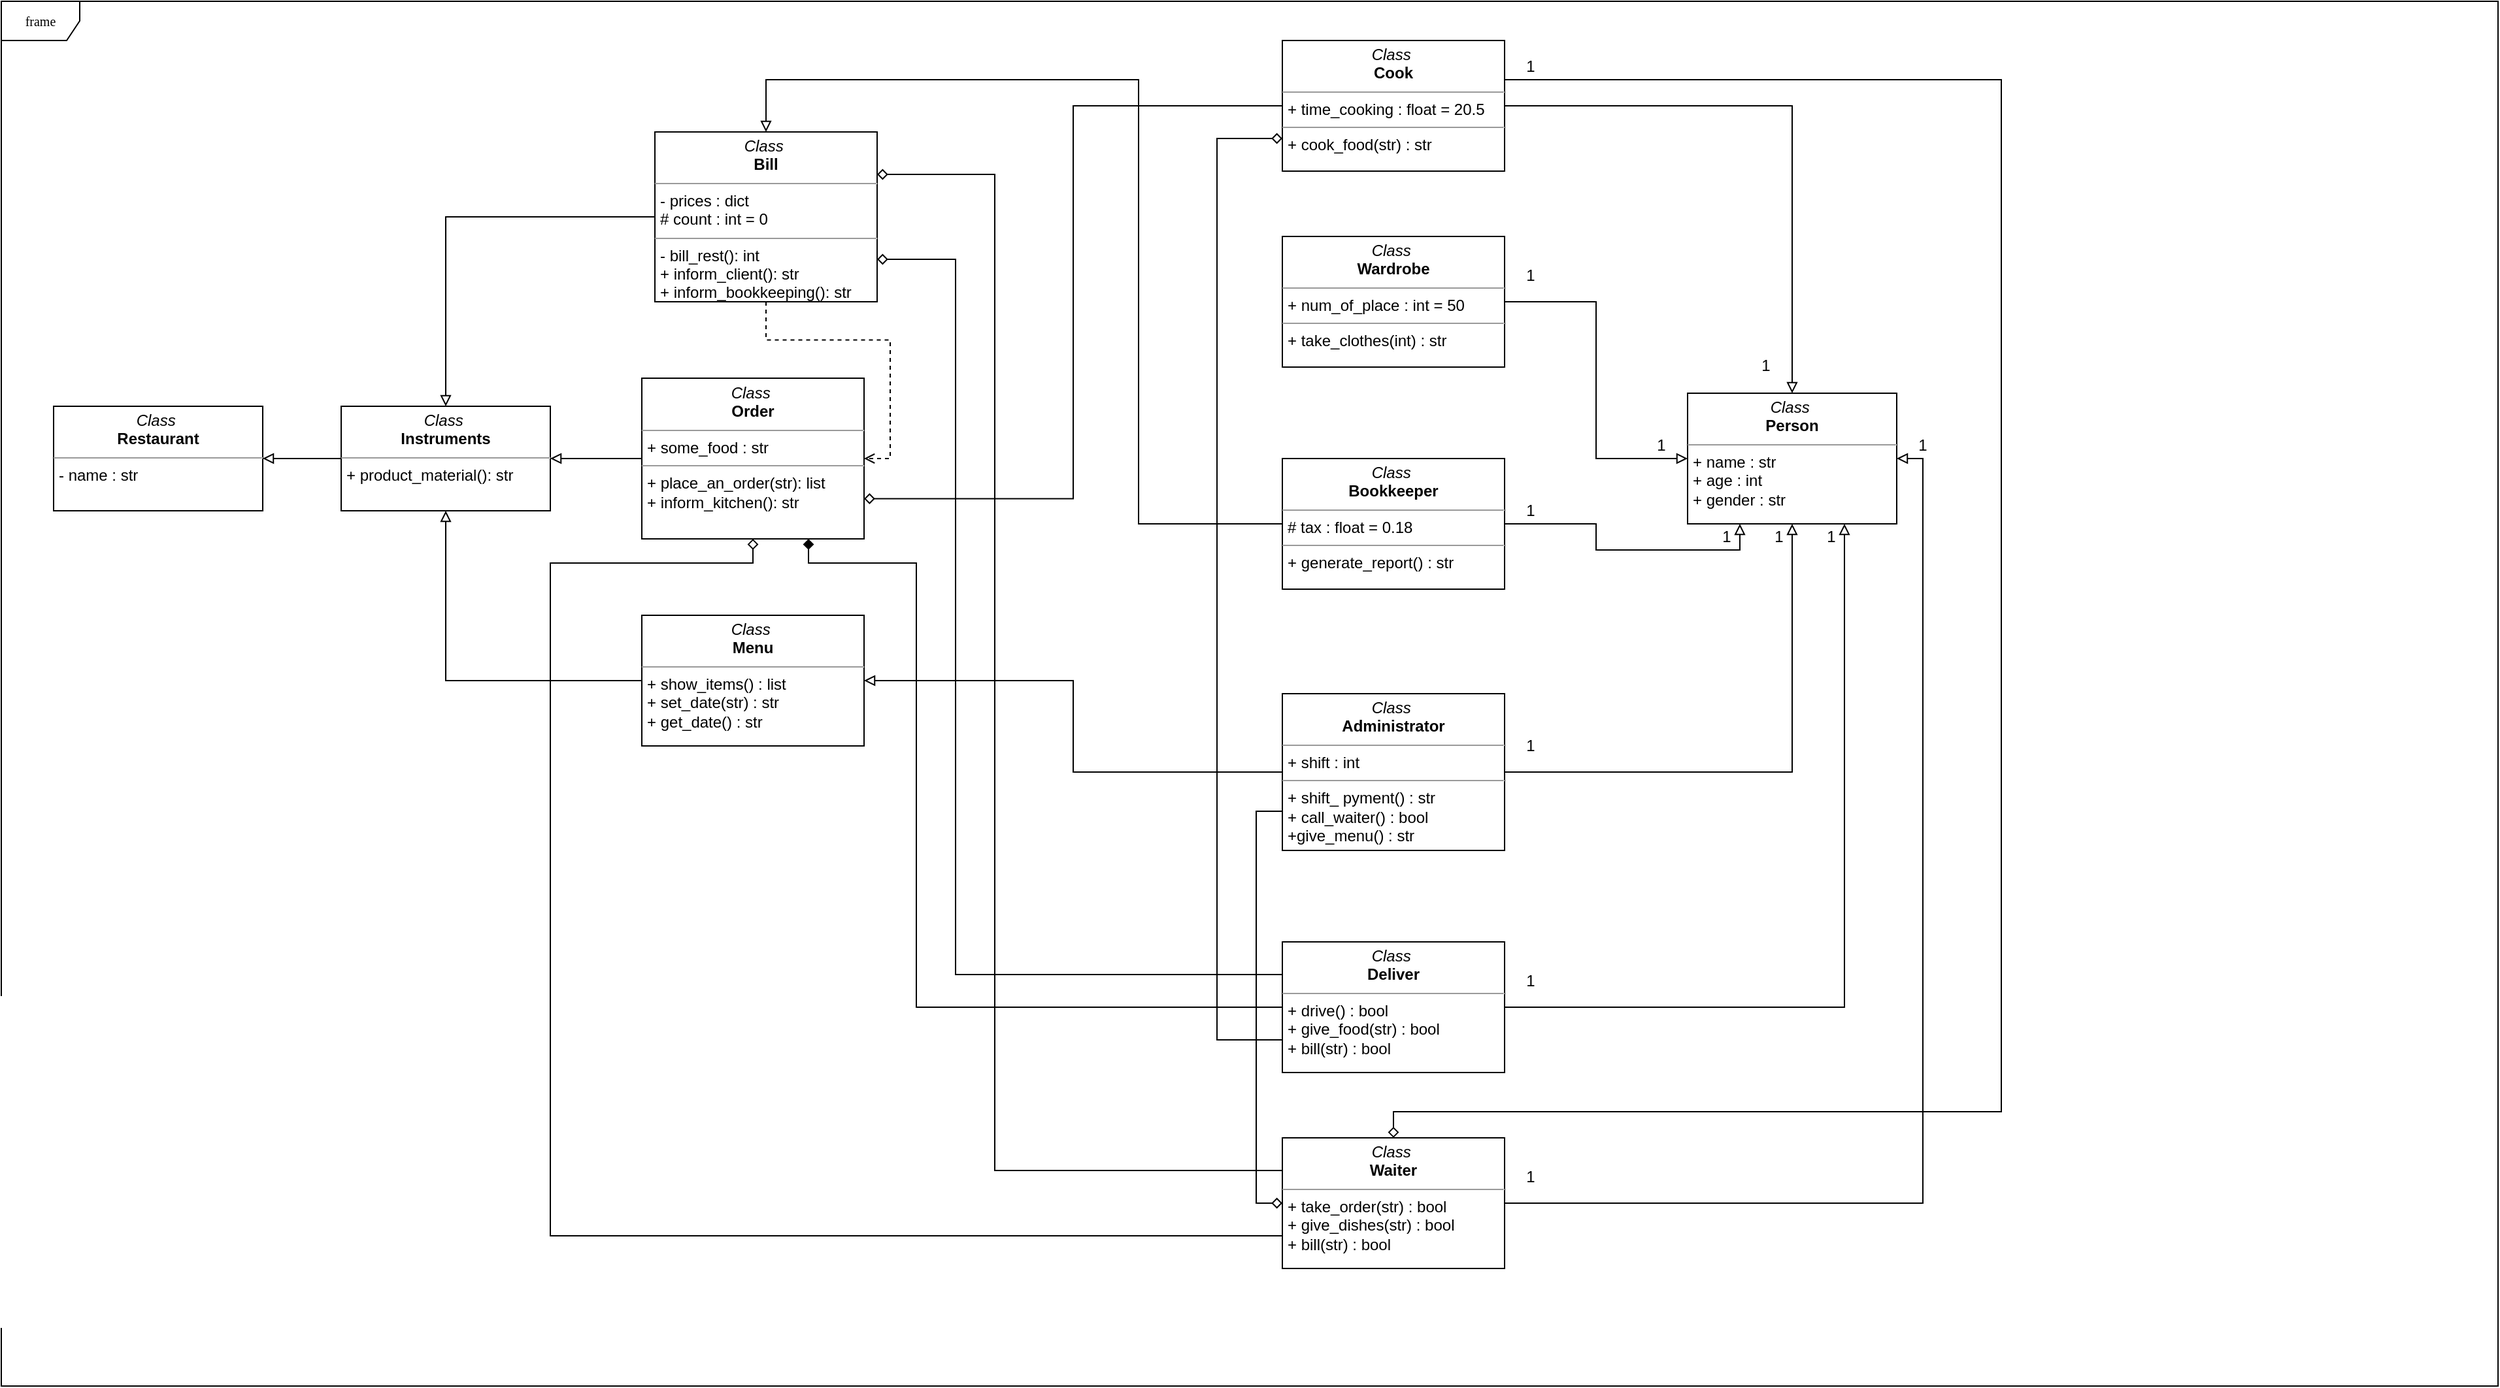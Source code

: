 <mxfile version="14.6.12" type="google"><diagram name="Page-1" id="c4acf3e9-155e-7222-9cf6-157b1a14988f"><mxGraphModel dx="1796" dy="964" grid="1" gridSize="10" guides="1" tooltips="1" connect="1" arrows="1" fold="1" page="1" pageScale="1" pageWidth="850" pageHeight="1100" background="#ffffff" math="0" shadow="0"><root><mxCell id="0"/><mxCell id="1" parent="0"/><mxCell id="17acba5748e5396b-1" value="frame" style="shape=umlFrame;whiteSpace=wrap;html=1;rounded=0;shadow=0;comic=0;labelBackgroundColor=none;strokeWidth=1;fontFamily=Verdana;fontSize=10;align=center;" parent="1" vertex="1"><mxGeometry x="20" y="20" width="1910" height="1060" as="geometry"/></mxCell><mxCell id="58cHZQfZ11oDBvX7Z660-5" style="edgeStyle=orthogonalEdgeStyle;rounded=0;orthogonalLoop=1;jettySize=auto;html=1;entryX=1;entryY=0.5;entryDx=0;entryDy=0;endArrow=block;endFill=0;" parent="1" source="5d2195bd80daf111-18" target="58cHZQfZ11oDBvX7Z660-2" edge="1"><mxGeometry relative="1" as="geometry"/></mxCell><mxCell id="5d2195bd80daf111-18" value="&lt;p style=&quot;margin: 0px ; margin-top: 4px ; text-align: center&quot;&gt;&lt;i&gt;Class&amp;nbsp;&lt;/i&gt;&lt;br&gt;&lt;b&gt;Order&lt;/b&gt;&lt;/p&gt;&lt;hr size=&quot;1&quot;&gt;&lt;p style=&quot;margin: 0px ; margin-left: 4px&quot;&gt;+ some_food : str&amp;nbsp;&lt;br&gt;&lt;/p&gt;&lt;hr size=&quot;1&quot;&gt;&lt;p style=&quot;margin: 0px ; margin-left: 4px&quot;&gt;+ place_an_order(str): list&lt;br&gt;+ inform_kitchen(): str&lt;/p&gt;" style="verticalAlign=top;align=left;overflow=fill;fontSize=12;fontFamily=Helvetica;html=1;rounded=0;shadow=0;comic=0;labelBackgroundColor=none;strokeWidth=1" parent="1" vertex="1"><mxGeometry x="510" y="308.5" width="170" height="123" as="geometry"/></mxCell><mxCell id="58cHZQfZ11oDBvX7Z660-1" value="&lt;p style=&quot;margin: 0px ; margin-top: 4px ; text-align: center&quot;&gt;&lt;i&gt;Class&amp;nbsp;&lt;/i&gt;&lt;br&gt;&lt;b&gt;Person&lt;/b&gt;&lt;/p&gt;&lt;hr size=&quot;1&quot;&gt;&lt;p style=&quot;margin: 0px ; margin-left: 4px&quot;&gt;+ name&amp;nbsp;&lt;span&gt;: str&amp;nbsp;&lt;/span&gt;&lt;/p&gt;&lt;p style=&quot;margin: 0px ; margin-left: 4px&quot;&gt;+ age : int&lt;/p&gt;&lt;p style=&quot;margin: 0px ; margin-left: 4px&quot;&gt;+ gender : str&lt;/p&gt;" style="verticalAlign=top;align=left;overflow=fill;fontSize=12;fontFamily=Helvetica;html=1;rounded=0;shadow=0;comic=0;labelBackgroundColor=none;strokeWidth=1" parent="1" vertex="1"><mxGeometry x="1310" y="320" width="160" height="100" as="geometry"/></mxCell><mxCell id="58cHZQfZ11oDBvX7Z660-4" style="edgeStyle=orthogonalEdgeStyle;rounded=0;orthogonalLoop=1;jettySize=auto;html=1;entryX=1;entryY=0.5;entryDx=0;entryDy=0;endArrow=block;endFill=0;" parent="1" source="58cHZQfZ11oDBvX7Z660-2" target="58cHZQfZ11oDBvX7Z660-3" edge="1"><mxGeometry relative="1" as="geometry"/></mxCell><mxCell id="58cHZQfZ11oDBvX7Z660-2" value="&lt;p style=&quot;margin: 0px ; margin-top: 4px ; text-align: center&quot;&gt;&lt;i&gt;Class&amp;nbsp;&lt;/i&gt;&lt;br&gt;&lt;b&gt;Instruments&lt;/b&gt;&lt;/p&gt;&lt;hr size=&quot;1&quot;&gt;&lt;p style=&quot;margin: 0px ; margin-left: 4px&quot;&gt;+ product_material(): str&lt;/p&gt;" style="verticalAlign=top;align=left;overflow=fill;fontSize=12;fontFamily=Helvetica;html=1;rounded=0;shadow=0;comic=0;labelBackgroundColor=none;strokeWidth=1" parent="1" vertex="1"><mxGeometry x="280" y="330" width="160" height="80" as="geometry"/></mxCell><mxCell id="58cHZQfZ11oDBvX7Z660-3" value="&lt;p style=&quot;margin: 0px ; margin-top: 4px ; text-align: center&quot;&gt;&lt;i&gt;Class&amp;nbsp;&lt;/i&gt;&lt;br&gt;&lt;b&gt;Restaurant&lt;/b&gt;&lt;/p&gt;&lt;hr size=&quot;1&quot;&gt;&lt;p style=&quot;margin: 0px ; margin-left: 4px&quot;&gt;- name : str&lt;/p&gt;" style="verticalAlign=top;align=left;overflow=fill;fontSize=12;fontFamily=Helvetica;html=1;rounded=0;shadow=0;comic=0;labelBackgroundColor=none;strokeWidth=1" parent="1" vertex="1"><mxGeometry x="60" y="330" width="160" height="80" as="geometry"/></mxCell><mxCell id="BibBtC9a3vjRM2LLSpIx-5" style="edgeStyle=orthogonalEdgeStyle;rounded=0;orthogonalLoop=1;jettySize=auto;html=1;entryX=0.5;entryY=1;entryDx=0;entryDy=0;endArrow=block;endFill=0;" edge="1" parent="1" source="58cHZQfZ11oDBvX7Z660-6" target="58cHZQfZ11oDBvX7Z660-2"><mxGeometry relative="1" as="geometry"/></mxCell><mxCell id="58cHZQfZ11oDBvX7Z660-6" value="&lt;p style=&quot;margin: 0px ; margin-top: 4px ; text-align: center&quot;&gt;&lt;i&gt;Class&amp;nbsp;&lt;/i&gt;&lt;br&gt;&lt;b&gt;Menu&lt;/b&gt;&lt;/p&gt;&lt;hr size=&quot;1&quot;&gt;&lt;p style=&quot;margin: 0px ; margin-left: 4px&quot;&gt;+ show_items() : list&lt;/p&gt;&lt;p style=&quot;margin: 0px ; margin-left: 4px&quot;&gt;+ set_date(str) : str&amp;nbsp;&lt;br&gt;&lt;/p&gt;&lt;p style=&quot;margin: 0px ; margin-left: 4px&quot;&gt;+ get_date() : str&lt;/p&gt;" style="verticalAlign=top;align=left;overflow=fill;fontSize=12;fontFamily=Helvetica;html=1;rounded=0;shadow=0;comic=0;labelBackgroundColor=none;strokeWidth=1" parent="1" vertex="1"><mxGeometry x="510" y="490" width="170" height="100" as="geometry"/></mxCell><mxCell id="BibBtC9a3vjRM2LLSpIx-7" style="edgeStyle=orthogonalEdgeStyle;rounded=0;orthogonalLoop=1;jettySize=auto;html=1;endArrow=block;endFill=0;entryX=0.5;entryY=0;entryDx=0;entryDy=0;" edge="1" parent="1" source="BibBtC9a3vjRM2LLSpIx-6" target="58cHZQfZ11oDBvX7Z660-2"><mxGeometry relative="1" as="geometry"/></mxCell><mxCell id="BibBtC9a3vjRM2LLSpIx-8" style="edgeStyle=orthogonalEdgeStyle;rounded=0;orthogonalLoop=1;jettySize=auto;html=1;endArrow=open;endFill=0;entryX=1;entryY=0.5;entryDx=0;entryDy=0;dashed=1;" edge="1" parent="1" source="BibBtC9a3vjRM2LLSpIx-6" target="5d2195bd80daf111-18"><mxGeometry relative="1" as="geometry"/></mxCell><mxCell id="BibBtC9a3vjRM2LLSpIx-6" value="&lt;p style=&quot;margin: 0px ; margin-top: 4px ; text-align: center&quot;&gt;&lt;i&gt;Class&amp;nbsp;&lt;/i&gt;&lt;br&gt;&lt;b&gt;Bill&lt;/b&gt;&lt;/p&gt;&lt;hr size=&quot;1&quot;&gt;&lt;p style=&quot;margin: 0px ; margin-left: 4px&quot;&gt;- prices : dict&lt;/p&gt;&lt;p style=&quot;margin: 0px ; margin-left: 4px&quot;&gt;# count : int = 0&amp;nbsp;&lt;br&gt;&lt;/p&gt;&lt;hr size=&quot;1&quot;&gt;&lt;p style=&quot;margin: 0px ; margin-left: 4px&quot;&gt;- bill_rest(): int&lt;br&gt;+ inform_client(): str&lt;/p&gt;&lt;p style=&quot;margin: 0px ; margin-left: 4px&quot;&gt;+ inform_bookkeeping(): str&lt;br&gt;&lt;/p&gt;" style="verticalAlign=top;align=left;overflow=fill;fontSize=12;fontFamily=Helvetica;html=1;rounded=0;shadow=0;comic=0;labelBackgroundColor=none;strokeWidth=1" vertex="1" parent="1"><mxGeometry x="520" y="120" width="170" height="130" as="geometry"/></mxCell><mxCell id="BibBtC9a3vjRM2LLSpIx-10" style="edgeStyle=orthogonalEdgeStyle;rounded=0;orthogonalLoop=1;jettySize=auto;html=1;endArrow=block;endFill=0;entryX=0.5;entryY=0;entryDx=0;entryDy=0;" edge="1" parent="1" source="BibBtC9a3vjRM2LLSpIx-9" target="58cHZQfZ11oDBvX7Z660-1"><mxGeometry relative="1" as="geometry"/></mxCell><mxCell id="BibBtC9a3vjRM2LLSpIx-28" style="edgeStyle=orthogonalEdgeStyle;rounded=0;orthogonalLoop=1;jettySize=auto;html=1;endArrow=diamond;endFill=0;entryX=1;entryY=0.75;entryDx=0;entryDy=0;" edge="1" parent="1" source="BibBtC9a3vjRM2LLSpIx-9" target="5d2195bd80daf111-18"><mxGeometry relative="1" as="geometry"/></mxCell><mxCell id="BibBtC9a3vjRM2LLSpIx-32" style="edgeStyle=orthogonalEdgeStyle;rounded=0;orthogonalLoop=1;jettySize=auto;html=1;entryX=0.5;entryY=0;entryDx=0;entryDy=0;endArrow=diamond;endFill=0;" edge="1" parent="1" source="BibBtC9a3vjRM2LLSpIx-9" target="BibBtC9a3vjRM2LLSpIx-19"><mxGeometry relative="1" as="geometry"><Array as="points"><mxPoint x="1550" y="80"/><mxPoint x="1550" y="870"/><mxPoint x="1085" y="870"/></Array></mxGeometry></mxCell><mxCell id="BibBtC9a3vjRM2LLSpIx-9" value="&lt;p style=&quot;margin: 0px ; margin-top: 4px ; text-align: center&quot;&gt;&lt;i&gt;Class&amp;nbsp;&lt;/i&gt;&lt;br&gt;&lt;b&gt;Cook&lt;/b&gt;&lt;/p&gt;&lt;hr size=&quot;1&quot;&gt;&lt;p style=&quot;margin: 0px ; margin-left: 4px&quot;&gt;+ time_cooking : float = 20.5&amp;nbsp;&lt;br&gt;&lt;/p&gt;&lt;hr size=&quot;1&quot;&gt;&lt;p style=&quot;margin: 0px ; margin-left: 4px&quot;&gt;+ cook_food(str) : str&lt;br&gt;&lt;/p&gt;" style="verticalAlign=top;align=left;overflow=fill;fontSize=12;fontFamily=Helvetica;html=1;rounded=0;shadow=0;comic=0;labelBackgroundColor=none;strokeWidth=1" vertex="1" parent="1"><mxGeometry x="1000" y="50" width="170" height="100" as="geometry"/></mxCell><mxCell id="BibBtC9a3vjRM2LLSpIx-12" style="edgeStyle=orthogonalEdgeStyle;rounded=0;orthogonalLoop=1;jettySize=auto;html=1;endArrow=block;endFill=0;entryX=0;entryY=0.5;entryDx=0;entryDy=0;" edge="1" parent="1" source="BibBtC9a3vjRM2LLSpIx-11" target="58cHZQfZ11oDBvX7Z660-1"><mxGeometry relative="1" as="geometry"/></mxCell><mxCell id="BibBtC9a3vjRM2LLSpIx-11" value="&lt;p style=&quot;margin: 0px ; margin-top: 4px ; text-align: center&quot;&gt;&lt;i&gt;Class&amp;nbsp;&lt;/i&gt;&lt;br&gt;&lt;b&gt;Wardrobe&lt;/b&gt;&lt;/p&gt;&lt;hr size=&quot;1&quot;&gt;&lt;p style=&quot;margin: 0px ; margin-left: 4px&quot;&gt;+ num_of_place : int = 50&amp;nbsp;&lt;br&gt;&lt;/p&gt;&lt;hr size=&quot;1&quot;&gt;&lt;p style=&quot;margin: 0px ; margin-left: 4px&quot;&gt;+ take_clothes(int) : str&lt;br&gt;&lt;/p&gt;" style="verticalAlign=top;align=left;overflow=fill;fontSize=12;fontFamily=Helvetica;html=1;rounded=0;shadow=0;comic=0;labelBackgroundColor=none;strokeWidth=1" vertex="1" parent="1"><mxGeometry x="1000" y="200" width="170" height="100" as="geometry"/></mxCell><mxCell id="BibBtC9a3vjRM2LLSpIx-14" style="edgeStyle=orthogonalEdgeStyle;rounded=0;orthogonalLoop=1;jettySize=auto;html=1;endArrow=block;endFill=0;entryX=0.25;entryY=1;entryDx=0;entryDy=0;" edge="1" parent="1" source="BibBtC9a3vjRM2LLSpIx-13" target="58cHZQfZ11oDBvX7Z660-1"><mxGeometry relative="1" as="geometry"/></mxCell><mxCell id="BibBtC9a3vjRM2LLSpIx-29" style="edgeStyle=orthogonalEdgeStyle;rounded=0;orthogonalLoop=1;jettySize=auto;html=1;endArrow=block;endFill=0;entryX=0.5;entryY=0;entryDx=0;entryDy=0;" edge="1" parent="1" source="BibBtC9a3vjRM2LLSpIx-13" target="BibBtC9a3vjRM2LLSpIx-6"><mxGeometry relative="1" as="geometry"><Array as="points"><mxPoint x="890" y="420"/><mxPoint x="890" y="80"/><mxPoint x="605" y="80"/></Array></mxGeometry></mxCell><mxCell id="BibBtC9a3vjRM2LLSpIx-13" value="&lt;p style=&quot;margin: 0px ; margin-top: 4px ; text-align: center&quot;&gt;&lt;i&gt;Class&amp;nbsp;&lt;/i&gt;&lt;br&gt;&lt;b&gt;Bookkeeper&lt;/b&gt;&lt;/p&gt;&lt;hr size=&quot;1&quot;&gt;&lt;p style=&quot;margin: 0px ; margin-left: 4px&quot;&gt;# tax : float = 0.18&amp;nbsp;&lt;br&gt;&lt;/p&gt;&lt;hr size=&quot;1&quot;&gt;&lt;p style=&quot;margin: 0px ; margin-left: 4px&quot;&gt;+ generate_report() : str&lt;br&gt;&lt;/p&gt;" style="verticalAlign=top;align=left;overflow=fill;fontSize=12;fontFamily=Helvetica;html=1;rounded=0;shadow=0;comic=0;labelBackgroundColor=none;strokeWidth=1" vertex="1" parent="1"><mxGeometry x="1000" y="370" width="170" height="100" as="geometry"/></mxCell><mxCell id="BibBtC9a3vjRM2LLSpIx-16" style="edgeStyle=orthogonalEdgeStyle;rounded=0;orthogonalLoop=1;jettySize=auto;html=1;endArrow=block;endFill=0;entryX=0.5;entryY=1;entryDx=0;entryDy=0;" edge="1" parent="1" source="BibBtC9a3vjRM2LLSpIx-15" target="58cHZQfZ11oDBvX7Z660-1"><mxGeometry relative="1" as="geometry"/></mxCell><mxCell id="BibBtC9a3vjRM2LLSpIx-31" style="edgeStyle=orthogonalEdgeStyle;rounded=0;orthogonalLoop=1;jettySize=auto;html=1;endArrow=block;endFill=0;entryX=1;entryY=0.5;entryDx=0;entryDy=0;" edge="1" parent="1" source="BibBtC9a3vjRM2LLSpIx-15" target="58cHZQfZ11oDBvX7Z660-6"><mxGeometry relative="1" as="geometry"/></mxCell><mxCell id="BibBtC9a3vjRM2LLSpIx-33" style="edgeStyle=orthogonalEdgeStyle;rounded=0;orthogonalLoop=1;jettySize=auto;html=1;endArrow=diamond;endFill=0;entryX=0;entryY=0.5;entryDx=0;entryDy=0;exitX=0;exitY=0.75;exitDx=0;exitDy=0;" edge="1" parent="1" source="BibBtC9a3vjRM2LLSpIx-15" target="BibBtC9a3vjRM2LLSpIx-19"><mxGeometry relative="1" as="geometry"><Array as="points"><mxPoint x="980" y="640"/><mxPoint x="980" y="940"/></Array></mxGeometry></mxCell><mxCell id="BibBtC9a3vjRM2LLSpIx-15" value="&lt;p style=&quot;margin: 0px ; margin-top: 4px ; text-align: center&quot;&gt;&lt;i&gt;Class&amp;nbsp;&lt;/i&gt;&lt;br&gt;&lt;b&gt;Administrator&lt;/b&gt;&lt;/p&gt;&lt;hr size=&quot;1&quot;&gt;&lt;p style=&quot;margin: 0px ; margin-left: 4px&quot;&gt;+ shift : int&lt;/p&gt;&lt;hr size=&quot;1&quot;&gt;&lt;p style=&quot;margin: 0px ; margin-left: 4px&quot;&gt;+ shift_ pyment() : str&lt;br&gt;&lt;/p&gt;&lt;p style=&quot;margin: 0px ; margin-left: 4px&quot;&gt;+ call_waiter() : bool&lt;/p&gt;&lt;p style=&quot;margin: 0px ; margin-left: 4px&quot;&gt;+give_menu() : str&lt;/p&gt;" style="verticalAlign=top;align=left;overflow=fill;fontSize=12;fontFamily=Helvetica;html=1;rounded=0;shadow=0;comic=0;labelBackgroundColor=none;strokeWidth=1" vertex="1" parent="1"><mxGeometry x="1000" y="550" width="170" height="120" as="geometry"/></mxCell><mxCell id="BibBtC9a3vjRM2LLSpIx-18" style="edgeStyle=orthogonalEdgeStyle;rounded=0;orthogonalLoop=1;jettySize=auto;html=1;endArrow=block;endFill=0;entryX=0.75;entryY=1;entryDx=0;entryDy=0;" edge="1" parent="1" source="BibBtC9a3vjRM2LLSpIx-17" target="58cHZQfZ11oDBvX7Z660-1"><mxGeometry relative="1" as="geometry"/></mxCell><mxCell id="BibBtC9a3vjRM2LLSpIx-30" style="edgeStyle=orthogonalEdgeStyle;rounded=0;orthogonalLoop=1;jettySize=auto;html=1;endArrow=diamond;endFill=1;entryX=0.75;entryY=1;entryDx=0;entryDy=0;" edge="1" parent="1" source="BibBtC9a3vjRM2LLSpIx-17" target="5d2195bd80daf111-18"><mxGeometry relative="1" as="geometry"><Array as="points"><mxPoint x="720" y="790"/><mxPoint x="720" y="450"/><mxPoint x="638" y="450"/></Array></mxGeometry></mxCell><mxCell id="BibBtC9a3vjRM2LLSpIx-37" style="edgeStyle=orthogonalEdgeStyle;rounded=0;orthogonalLoop=1;jettySize=auto;html=1;entryX=0;entryY=0.75;entryDx=0;entryDy=0;endArrow=diamond;endFill=0;exitX=0;exitY=0.75;exitDx=0;exitDy=0;" edge="1" parent="1" source="BibBtC9a3vjRM2LLSpIx-17" target="BibBtC9a3vjRM2LLSpIx-9"><mxGeometry relative="1" as="geometry"><Array as="points"><mxPoint x="950" y="815"/><mxPoint x="950" y="125"/></Array></mxGeometry></mxCell><mxCell id="BibBtC9a3vjRM2LLSpIx-41" style="edgeStyle=orthogonalEdgeStyle;rounded=0;orthogonalLoop=1;jettySize=auto;html=1;entryX=1;entryY=0.75;entryDx=0;entryDy=0;endArrow=diamond;endFill=0;exitX=0;exitY=0.25;exitDx=0;exitDy=0;" edge="1" parent="1" source="BibBtC9a3vjRM2LLSpIx-17" target="BibBtC9a3vjRM2LLSpIx-6"><mxGeometry relative="1" as="geometry"><Array as="points"><mxPoint x="750" y="765"/><mxPoint x="750" y="218"/></Array></mxGeometry></mxCell><mxCell id="BibBtC9a3vjRM2LLSpIx-17" value="&lt;p style=&quot;margin: 0px ; margin-top: 4px ; text-align: center&quot;&gt;&lt;i&gt;Class&amp;nbsp;&lt;/i&gt;&lt;br&gt;&lt;b&gt;Deliver&lt;/b&gt;&lt;/p&gt;&lt;hr size=&quot;1&quot;&gt;&lt;p style=&quot;margin: 0px ; margin-left: 4px&quot;&gt;+ drive() : bool&lt;/p&gt;&lt;p style=&quot;margin: 0px ; margin-left: 4px&quot;&gt;+ give_food(str) : bool&lt;/p&gt;&lt;p style=&quot;margin: 0px ; margin-left: 4px&quot;&gt;+ bill(str) : bool&amp;nbsp;&lt;br&gt;&lt;/p&gt;&lt;p style=&quot;margin: 0px ; margin-left: 4px&quot;&gt;&lt;br&gt;&lt;/p&gt;" style="verticalAlign=top;align=left;overflow=fill;fontSize=12;fontFamily=Helvetica;html=1;rounded=0;shadow=0;comic=0;labelBackgroundColor=none;strokeWidth=1" vertex="1" parent="1"><mxGeometry x="1000" y="740" width="170" height="100" as="geometry"/></mxCell><mxCell id="BibBtC9a3vjRM2LLSpIx-20" style="edgeStyle=orthogonalEdgeStyle;rounded=0;orthogonalLoop=1;jettySize=auto;html=1;endArrow=block;endFill=0;entryX=1;entryY=0.5;entryDx=0;entryDy=0;" edge="1" parent="1" source="BibBtC9a3vjRM2LLSpIx-19" target="58cHZQfZ11oDBvX7Z660-1"><mxGeometry relative="1" as="geometry"/></mxCell><mxCell id="BibBtC9a3vjRM2LLSpIx-34" style="edgeStyle=orthogonalEdgeStyle;rounded=0;orthogonalLoop=1;jettySize=auto;html=1;endArrow=diamond;endFill=0;entryX=0.5;entryY=1;entryDx=0;entryDy=0;exitX=0;exitY=0.75;exitDx=0;exitDy=0;" edge="1" parent="1" source="BibBtC9a3vjRM2LLSpIx-19" target="5d2195bd80daf111-18"><mxGeometry relative="1" as="geometry"><Array as="points"><mxPoint x="440" y="965"/><mxPoint x="440" y="450"/><mxPoint x="595" y="450"/></Array></mxGeometry></mxCell><mxCell id="BibBtC9a3vjRM2LLSpIx-35" style="edgeStyle=orthogonalEdgeStyle;rounded=0;orthogonalLoop=1;jettySize=auto;html=1;entryX=1;entryY=0.25;entryDx=0;entryDy=0;endArrow=diamond;endFill=0;exitX=0;exitY=0.25;exitDx=0;exitDy=0;" edge="1" parent="1" source="BibBtC9a3vjRM2LLSpIx-19" target="BibBtC9a3vjRM2LLSpIx-6"><mxGeometry relative="1" as="geometry"><Array as="points"><mxPoint x="780" y="915"/><mxPoint x="780" y="153"/></Array></mxGeometry></mxCell><mxCell id="BibBtC9a3vjRM2LLSpIx-19" value="&lt;p style=&quot;margin: 0px ; margin-top: 4px ; text-align: center&quot;&gt;&lt;i&gt;Class&amp;nbsp;&lt;/i&gt;&lt;br&gt;&lt;b&gt;Waiter&lt;/b&gt;&lt;/p&gt;&lt;hr size=&quot;1&quot;&gt;&lt;p style=&quot;margin: 0px ; margin-left: 4px&quot;&gt;+ take_order(str) : bool&lt;/p&gt;&lt;p style=&quot;margin: 0px ; margin-left: 4px&quot;&gt;+ give_dishes(str) : bool&lt;/p&gt;&lt;p style=&quot;margin: 0px ; margin-left: 4px&quot;&gt;+ bill(str) : bool&amp;nbsp;&lt;br&gt;&lt;/p&gt;&lt;p style=&quot;margin: 0px ; margin-left: 4px&quot;&gt;&lt;br&gt;&lt;/p&gt;" style="verticalAlign=top;align=left;overflow=fill;fontSize=12;fontFamily=Helvetica;html=1;rounded=0;shadow=0;comic=0;labelBackgroundColor=none;strokeWidth=1" vertex="1" parent="1"><mxGeometry x="1000" y="890" width="170" height="100" as="geometry"/></mxCell><mxCell id="BibBtC9a3vjRM2LLSpIx-21" value="1" style="text;html=1;strokeColor=none;fillColor=none;align=center;verticalAlign=middle;whiteSpace=wrap;rounded=0;" vertex="1" parent="1"><mxGeometry x="1170" y="220" width="40" height="20" as="geometry"/></mxCell><mxCell id="BibBtC9a3vjRM2LLSpIx-22" value="1" style="text;html=1;strokeColor=none;fillColor=none;align=center;verticalAlign=middle;whiteSpace=wrap;rounded=0;" vertex="1" parent="1"><mxGeometry x="1270" y="350" width="40" height="20" as="geometry"/></mxCell><mxCell id="BibBtC9a3vjRM2LLSpIx-23" value="1" style="text;html=1;strokeColor=none;fillColor=none;align=center;verticalAlign=middle;whiteSpace=wrap;rounded=0;" vertex="1" parent="1"><mxGeometry x="1170" y="400" width="40" height="20" as="geometry"/></mxCell><mxCell id="BibBtC9a3vjRM2LLSpIx-24" value="1" style="text;html=1;strokeColor=none;fillColor=none;align=center;verticalAlign=middle;whiteSpace=wrap;rounded=0;" vertex="1" parent="1"><mxGeometry x="1320" y="420" width="40" height="20" as="geometry"/></mxCell><mxCell id="BibBtC9a3vjRM2LLSpIx-25" value="1" style="text;html=1;strokeColor=none;fillColor=none;align=center;verticalAlign=middle;whiteSpace=wrap;rounded=0;" vertex="1" parent="1"><mxGeometry x="1360" y="420" width="40" height="20" as="geometry"/></mxCell><mxCell id="BibBtC9a3vjRM2LLSpIx-26" value="1" style="text;html=1;strokeColor=none;fillColor=none;align=center;verticalAlign=middle;whiteSpace=wrap;rounded=0;" vertex="1" parent="1"><mxGeometry x="1400" y="420" width="40" height="20" as="geometry"/></mxCell><mxCell id="BibBtC9a3vjRM2LLSpIx-39" value="1" style="text;html=1;strokeColor=none;fillColor=none;align=center;verticalAlign=middle;whiteSpace=wrap;rounded=0;" vertex="1" parent="1"><mxGeometry x="1170" y="580" width="40" height="20" as="geometry"/></mxCell><mxCell id="BibBtC9a3vjRM2LLSpIx-40" value="1" style="text;html=1;strokeColor=none;fillColor=none;align=center;verticalAlign=middle;whiteSpace=wrap;rounded=0;" vertex="1" parent="1"><mxGeometry x="1170" y="760" width="40" height="20" as="geometry"/></mxCell><mxCell id="BibBtC9a3vjRM2LLSpIx-42" value="1" style="text;html=1;strokeColor=none;fillColor=none;align=center;verticalAlign=middle;whiteSpace=wrap;rounded=0;" vertex="1" parent="1"><mxGeometry x="1170" y="910" width="40" height="20" as="geometry"/></mxCell><mxCell id="BibBtC9a3vjRM2LLSpIx-43" value="1" style="text;html=1;strokeColor=none;fillColor=none;align=center;verticalAlign=middle;whiteSpace=wrap;rounded=0;" vertex="1" parent="1"><mxGeometry x="1470" y="350" width="40" height="20" as="geometry"/></mxCell><mxCell id="BibBtC9a3vjRM2LLSpIx-44" value="1" style="text;html=1;strokeColor=none;fillColor=none;align=center;verticalAlign=middle;whiteSpace=wrap;rounded=0;" vertex="1" parent="1"><mxGeometry x="1170" y="60" width="40" height="20" as="geometry"/></mxCell><mxCell id="BibBtC9a3vjRM2LLSpIx-45" value="1" style="text;html=1;strokeColor=none;fillColor=none;align=center;verticalAlign=middle;whiteSpace=wrap;rounded=0;" vertex="1" parent="1"><mxGeometry x="1350" y="288.5" width="40" height="20" as="geometry"/></mxCell></root></mxGraphModel></diagram></mxfile>